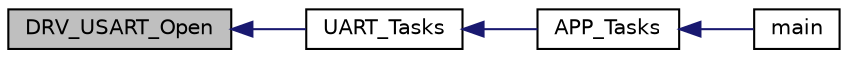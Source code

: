 digraph "DRV_USART_Open"
{
  edge [fontname="Helvetica",fontsize="10",labelfontname="Helvetica",labelfontsize="10"];
  node [fontname="Helvetica",fontsize="10",shape=record];
  rankdir="LR";
  Node701 [label="DRV_USART_Open",height=0.2,width=0.4,color="black", fillcolor="grey75", style="filled", fontcolor="black"];
  Node701 -> Node702 [dir="back",color="midnightblue",fontsize="10",style="solid",fontname="Helvetica"];
  Node702 [label="UART_Tasks",height=0.2,width=0.4,color="black", fillcolor="white", style="filled",URL="$_u_a_r_t_8c.html#aab7c894c540f5df89f5dc640f0379953"];
  Node702 -> Node703 [dir="back",color="midnightblue",fontsize="10",style="solid",fontname="Helvetica"];
  Node703 [label="APP_Tasks",height=0.2,width=0.4,color="black", fillcolor="white", style="filled",URL="$inszt__wl__sps_8c.html#a859aee46b660cfee47cfd45ce08f6862"];
  Node703 -> Node704 [dir="back",color="midnightblue",fontsize="10",style="solid",fontname="Helvetica"];
  Node704 [label="main",height=0.2,width=0.4,color="black", fillcolor="white", style="filled",URL="$main_8c.html#a840291bc02cba5474a4cb46a9b9566fe"];
}
